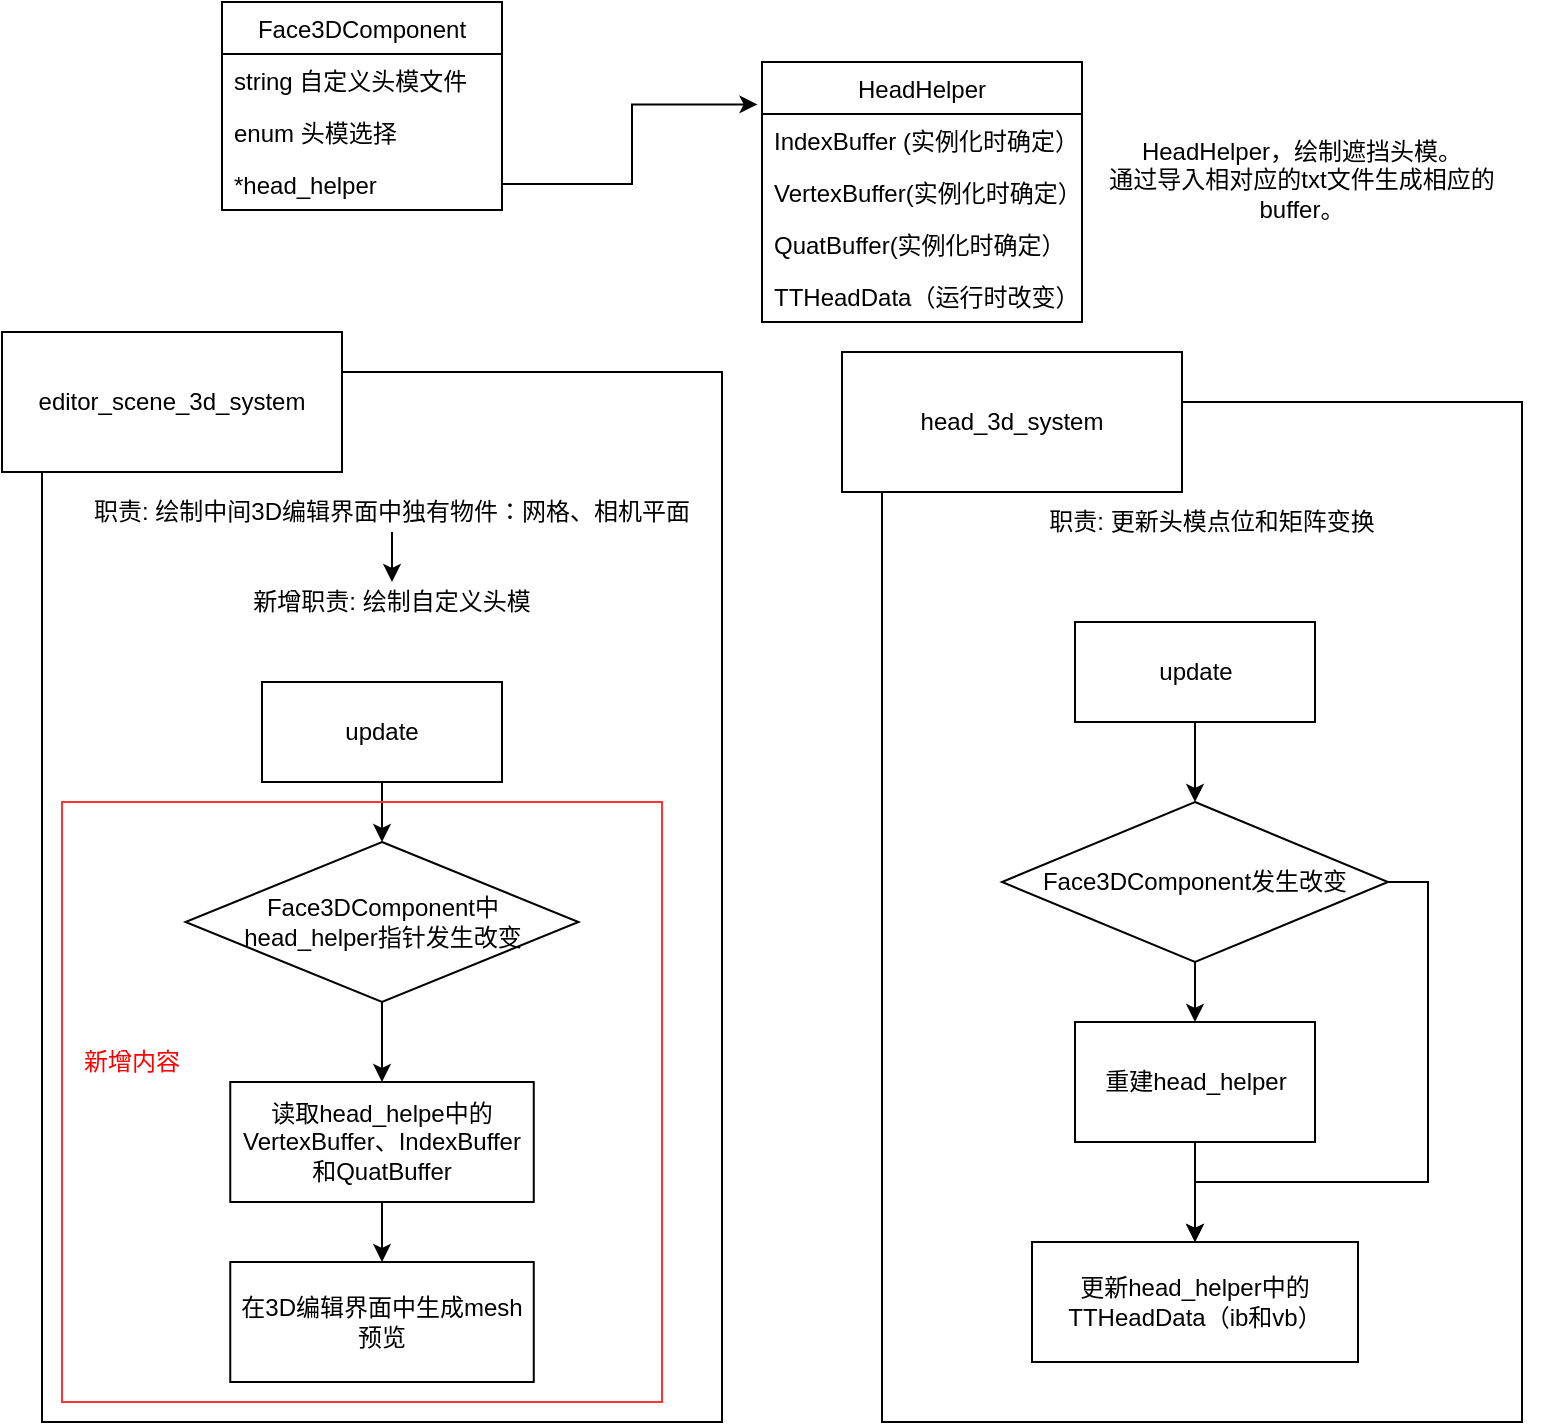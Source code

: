 <mxfile version="14.9.0" type="github">
  <diagram id="C5RBs43oDa-KdzZeNtuy" name="Page-1">
    <mxGraphModel dx="1466" dy="1067" grid="1" gridSize="10" guides="1" tooltips="1" connect="1" arrows="1" fold="1" page="1" pageScale="1" pageWidth="827" pageHeight="1169" math="0" shadow="0">
      <root>
        <mxCell id="WIyWlLk6GJQsqaUBKTNV-0" />
        <mxCell id="WIyWlLk6GJQsqaUBKTNV-1" parent="WIyWlLk6GJQsqaUBKTNV-0" />
        <mxCell id="O9CxE7nqKKuWHLjGEseC-1" value="" style="rounded=0;whiteSpace=wrap;html=1;" vertex="1" parent="WIyWlLk6GJQsqaUBKTNV-1">
          <mxGeometry x="60" y="315" width="340" height="525" as="geometry" />
        </mxCell>
        <mxCell id="O9CxE7nqKKuWHLjGEseC-0" value="editor_scene_3d_system" style="rounded=0;whiteSpace=wrap;html=1;" vertex="1" parent="WIyWlLk6GJQsqaUBKTNV-1">
          <mxGeometry x="40" y="295" width="170" height="70" as="geometry" />
        </mxCell>
        <mxCell id="O9CxE7nqKKuWHLjGEseC-3" value="" style="rounded=0;whiteSpace=wrap;html=1;" vertex="1" parent="WIyWlLk6GJQsqaUBKTNV-1">
          <mxGeometry x="480" y="330" width="320" height="510" as="geometry" />
        </mxCell>
        <mxCell id="O9CxE7nqKKuWHLjGEseC-4" value="head_3d_system" style="rounded=0;whiteSpace=wrap;html=1;" vertex="1" parent="WIyWlLk6GJQsqaUBKTNV-1">
          <mxGeometry x="460" y="305" width="170" height="70" as="geometry" />
        </mxCell>
        <mxCell id="O9CxE7nqKKuWHLjGEseC-10" style="edgeStyle=orthogonalEdgeStyle;rounded=0;orthogonalLoop=1;jettySize=auto;html=1;exitX=0.5;exitY=1;exitDx=0;exitDy=0;entryX=0.5;entryY=0;entryDx=0;entryDy=0;" edge="1" parent="WIyWlLk6GJQsqaUBKTNV-1" source="O9CxE7nqKKuWHLjGEseC-6" target="O9CxE7nqKKuWHLjGEseC-8">
          <mxGeometry relative="1" as="geometry" />
        </mxCell>
        <mxCell id="O9CxE7nqKKuWHLjGEseC-6" value="职责: 绘制中间3D编辑界面中独有物件：网格、相机平面" style="text;html=1;strokeColor=none;fillColor=none;align=center;verticalAlign=middle;whiteSpace=wrap;rounded=0;" vertex="1" parent="WIyWlLk6GJQsqaUBKTNV-1">
          <mxGeometry x="70" y="375" width="330" height="20" as="geometry" />
        </mxCell>
        <mxCell id="O9CxE7nqKKuWHLjGEseC-8" value="新增职责: 绘制自定义头模" style="text;html=1;strokeColor=none;fillColor=none;align=center;verticalAlign=middle;whiteSpace=wrap;rounded=0;" vertex="1" parent="WIyWlLk6GJQsqaUBKTNV-1">
          <mxGeometry x="70" y="420" width="330" height="20" as="geometry" />
        </mxCell>
        <mxCell id="O9CxE7nqKKuWHLjGEseC-16" style="edgeStyle=orthogonalEdgeStyle;rounded=0;orthogonalLoop=1;jettySize=auto;html=1;exitX=0.5;exitY=1;exitDx=0;exitDy=0;entryX=0.5;entryY=0;entryDx=0;entryDy=0;" edge="1" parent="WIyWlLk6GJQsqaUBKTNV-1" source="O9CxE7nqKKuWHLjGEseC-14" target="O9CxE7nqKKuWHLjGEseC-15">
          <mxGeometry relative="1" as="geometry" />
        </mxCell>
        <mxCell id="O9CxE7nqKKuWHLjGEseC-14" value="update" style="rounded=0;whiteSpace=wrap;html=1;" vertex="1" parent="WIyWlLk6GJQsqaUBKTNV-1">
          <mxGeometry x="576.5" y="440" width="120" height="50" as="geometry" />
        </mxCell>
        <mxCell id="O9CxE7nqKKuWHLjGEseC-29" style="edgeStyle=orthogonalEdgeStyle;rounded=0;orthogonalLoop=1;jettySize=auto;html=1;exitX=0.5;exitY=1;exitDx=0;exitDy=0;entryX=0.5;entryY=0;entryDx=0;entryDy=0;" edge="1" parent="WIyWlLk6GJQsqaUBKTNV-1" source="O9CxE7nqKKuWHLjGEseC-15" target="O9CxE7nqKKuWHLjGEseC-17">
          <mxGeometry relative="1" as="geometry" />
        </mxCell>
        <mxCell id="O9CxE7nqKKuWHLjGEseC-45" style="edgeStyle=orthogonalEdgeStyle;rounded=0;orthogonalLoop=1;jettySize=auto;html=1;exitX=1;exitY=0.5;exitDx=0;exitDy=0;entryX=0.5;entryY=0;entryDx=0;entryDy=0;fontColor=#FF0000;" edge="1" parent="WIyWlLk6GJQsqaUBKTNV-1" source="O9CxE7nqKKuWHLjGEseC-15" target="O9CxE7nqKKuWHLjGEseC-30">
          <mxGeometry relative="1" as="geometry">
            <Array as="points">
              <mxPoint x="753" y="570" />
              <mxPoint x="753" y="720" />
              <mxPoint x="637" y="720" />
            </Array>
          </mxGeometry>
        </mxCell>
        <mxCell id="O9CxE7nqKKuWHLjGEseC-15" value="Face3DComponent发生改变" style="rhombus;whiteSpace=wrap;html=1;" vertex="1" parent="WIyWlLk6GJQsqaUBKTNV-1">
          <mxGeometry x="540" y="530" width="193" height="80" as="geometry" />
        </mxCell>
        <mxCell id="O9CxE7nqKKuWHLjGEseC-33" style="edgeStyle=orthogonalEdgeStyle;rounded=0;orthogonalLoop=1;jettySize=auto;html=1;exitX=0.5;exitY=1;exitDx=0;exitDy=0;entryX=0.5;entryY=0;entryDx=0;entryDy=0;" edge="1" parent="WIyWlLk6GJQsqaUBKTNV-1" source="O9CxE7nqKKuWHLjGEseC-17" target="O9CxE7nqKKuWHLjGEseC-30">
          <mxGeometry relative="1" as="geometry" />
        </mxCell>
        <mxCell id="O9CxE7nqKKuWHLjGEseC-17" value="重建head_helper" style="rounded=0;whiteSpace=wrap;html=1;" vertex="1" parent="WIyWlLk6GJQsqaUBKTNV-1">
          <mxGeometry x="576.5" y="640" width="120" height="60" as="geometry" />
        </mxCell>
        <mxCell id="O9CxE7nqKKuWHLjGEseC-18" value="HeadHelper" style="swimlane;fontStyle=0;childLayout=stackLayout;horizontal=1;startSize=26;horizontalStack=0;resizeParent=1;resizeParentMax=0;resizeLast=0;collapsible=1;marginBottom=0;" vertex="1" parent="WIyWlLk6GJQsqaUBKTNV-1">
          <mxGeometry x="420" y="160" width="160" height="130" as="geometry" />
        </mxCell>
        <mxCell id="O9CxE7nqKKuWHLjGEseC-19" value="IndexBuffer (实例化时确定）" style="text;strokeColor=none;fillColor=none;align=left;verticalAlign=top;spacingLeft=4;spacingRight=4;overflow=hidden;rotatable=0;points=[[0,0.5],[1,0.5]];portConstraint=eastwest;" vertex="1" parent="O9CxE7nqKKuWHLjGEseC-18">
          <mxGeometry y="26" width="160" height="26" as="geometry" />
        </mxCell>
        <mxCell id="O9CxE7nqKKuWHLjGEseC-20" value="VertexBuffer(实例化时确定）" style="text;strokeColor=none;fillColor=none;align=left;verticalAlign=top;spacingLeft=4;spacingRight=4;overflow=hidden;rotatable=0;points=[[0,0.5],[1,0.5]];portConstraint=eastwest;" vertex="1" parent="O9CxE7nqKKuWHLjGEseC-18">
          <mxGeometry y="52" width="160" height="26" as="geometry" />
        </mxCell>
        <mxCell id="O9CxE7nqKKuWHLjGEseC-21" value="QuatBuffer(实例化时确定）" style="text;strokeColor=none;fillColor=none;align=left;verticalAlign=top;spacingLeft=4;spacingRight=4;overflow=hidden;rotatable=0;points=[[0,0.5],[1,0.5]];portConstraint=eastwest;" vertex="1" parent="O9CxE7nqKKuWHLjGEseC-18">
          <mxGeometry y="78" width="160" height="26" as="geometry" />
        </mxCell>
        <mxCell id="O9CxE7nqKKuWHLjGEseC-32" value="TTHeadData（运行时改变）" style="text;strokeColor=none;fillColor=none;align=left;verticalAlign=top;spacingLeft=4;spacingRight=4;overflow=hidden;rotatable=0;points=[[0,0.5],[1,0.5]];portConstraint=eastwest;" vertex="1" parent="O9CxE7nqKKuWHLjGEseC-18">
          <mxGeometry y="104" width="160" height="26" as="geometry" />
        </mxCell>
        <mxCell id="O9CxE7nqKKuWHLjGEseC-22" value="Face3DComponent" style="swimlane;fontStyle=0;childLayout=stackLayout;horizontal=1;startSize=26;horizontalStack=0;resizeParent=1;resizeParentMax=0;resizeLast=0;collapsible=1;marginBottom=0;" vertex="1" parent="WIyWlLk6GJQsqaUBKTNV-1">
          <mxGeometry x="150" y="130" width="140" height="104" as="geometry" />
        </mxCell>
        <mxCell id="O9CxE7nqKKuWHLjGEseC-23" value="string 自定义头模文件" style="text;strokeColor=none;fillColor=none;align=left;verticalAlign=top;spacingLeft=4;spacingRight=4;overflow=hidden;rotatable=0;points=[[0,0.5],[1,0.5]];portConstraint=eastwest;" vertex="1" parent="O9CxE7nqKKuWHLjGEseC-22">
          <mxGeometry y="26" width="140" height="26" as="geometry" />
        </mxCell>
        <mxCell id="O9CxE7nqKKuWHLjGEseC-24" value="enum 头模选择" style="text;strokeColor=none;fillColor=none;align=left;verticalAlign=top;spacingLeft=4;spacingRight=4;overflow=hidden;rotatable=0;points=[[0,0.5],[1,0.5]];portConstraint=eastwest;" vertex="1" parent="O9CxE7nqKKuWHLjGEseC-22">
          <mxGeometry y="52" width="140" height="26" as="geometry" />
        </mxCell>
        <mxCell id="O9CxE7nqKKuWHLjGEseC-25" value="*head_helper" style="text;strokeColor=none;fillColor=none;align=left;verticalAlign=top;spacingLeft=4;spacingRight=4;overflow=hidden;rotatable=0;points=[[0,0.5],[1,0.5]];portConstraint=eastwest;" vertex="1" parent="O9CxE7nqKKuWHLjGEseC-22">
          <mxGeometry y="78" width="140" height="26" as="geometry" />
        </mxCell>
        <mxCell id="O9CxE7nqKKuWHLjGEseC-26" style="edgeStyle=orthogonalEdgeStyle;rounded=0;orthogonalLoop=1;jettySize=auto;html=1;exitX=1;exitY=0.5;exitDx=0;exitDy=0;entryX=-0.014;entryY=0.163;entryDx=0;entryDy=0;entryPerimeter=0;" edge="1" parent="WIyWlLk6GJQsqaUBKTNV-1" source="O9CxE7nqKKuWHLjGEseC-25" target="O9CxE7nqKKuWHLjGEseC-18">
          <mxGeometry relative="1" as="geometry" />
        </mxCell>
        <mxCell id="O9CxE7nqKKuWHLjGEseC-28" value="HeadHelper，绘制遮挡头模。&lt;br&gt;通过导入相对应的txt文件生成相应的buffer。" style="text;html=1;strokeColor=none;fillColor=none;align=center;verticalAlign=middle;whiteSpace=wrap;rounded=0;" vertex="1" parent="WIyWlLk6GJQsqaUBKTNV-1">
          <mxGeometry x="580" y="190" width="220" height="58" as="geometry" />
        </mxCell>
        <mxCell id="O9CxE7nqKKuWHLjGEseC-30" value="更新head_helper中的&lt;br&gt;TTHeadData（ib和vb）" style="rounded=0;whiteSpace=wrap;html=1;" vertex="1" parent="WIyWlLk6GJQsqaUBKTNV-1">
          <mxGeometry x="555" y="750" width="163" height="60" as="geometry" />
        </mxCell>
        <mxCell id="O9CxE7nqKKuWHLjGEseC-36" style="edgeStyle=orthogonalEdgeStyle;rounded=0;orthogonalLoop=1;jettySize=auto;html=1;exitX=0.5;exitY=1;exitDx=0;exitDy=0;entryX=0.5;entryY=0;entryDx=0;entryDy=0;" edge="1" parent="WIyWlLk6GJQsqaUBKTNV-1" source="O9CxE7nqKKuWHLjGEseC-34" target="O9CxE7nqKKuWHLjGEseC-35">
          <mxGeometry relative="1" as="geometry" />
        </mxCell>
        <mxCell id="O9CxE7nqKKuWHLjGEseC-34" value="update" style="rounded=0;whiteSpace=wrap;html=1;" vertex="1" parent="WIyWlLk6GJQsqaUBKTNV-1">
          <mxGeometry x="170" y="470" width="120" height="50" as="geometry" />
        </mxCell>
        <mxCell id="O9CxE7nqKKuWHLjGEseC-38" style="edgeStyle=orthogonalEdgeStyle;rounded=0;orthogonalLoop=1;jettySize=auto;html=1;exitX=0.5;exitY=1;exitDx=0;exitDy=0;" edge="1" parent="WIyWlLk6GJQsqaUBKTNV-1" source="O9CxE7nqKKuWHLjGEseC-35" target="O9CxE7nqKKuWHLjGEseC-37">
          <mxGeometry relative="1" as="geometry" />
        </mxCell>
        <mxCell id="O9CxE7nqKKuWHLjGEseC-35" value="Face3DComponent中&lt;br&gt;head_helper指针发生改变" style="rhombus;whiteSpace=wrap;html=1;" vertex="1" parent="WIyWlLk6GJQsqaUBKTNV-1">
          <mxGeometry x="131.75" y="550" width="196.5" height="80" as="geometry" />
        </mxCell>
        <mxCell id="O9CxE7nqKKuWHLjGEseC-40" style="edgeStyle=orthogonalEdgeStyle;rounded=0;orthogonalLoop=1;jettySize=auto;html=1;exitX=0.5;exitY=1;exitDx=0;exitDy=0;entryX=0.5;entryY=0;entryDx=0;entryDy=0;" edge="1" parent="WIyWlLk6GJQsqaUBKTNV-1" source="O9CxE7nqKKuWHLjGEseC-37" target="O9CxE7nqKKuWHLjGEseC-39">
          <mxGeometry relative="1" as="geometry" />
        </mxCell>
        <mxCell id="O9CxE7nqKKuWHLjGEseC-37" value="读取head_helpe中的VertexBuffer、IndexBuffer和QuatBuffer" style="rounded=0;whiteSpace=wrap;html=1;" vertex="1" parent="WIyWlLk6GJQsqaUBKTNV-1">
          <mxGeometry x="154.13" y="670" width="151.75" height="60" as="geometry" />
        </mxCell>
        <mxCell id="O9CxE7nqKKuWHLjGEseC-39" value="在3D编辑界面中生成mesh预览" style="rounded=0;whiteSpace=wrap;html=1;" vertex="1" parent="WIyWlLk6GJQsqaUBKTNV-1">
          <mxGeometry x="154.13" y="760" width="151.75" height="60" as="geometry" />
        </mxCell>
        <mxCell id="O9CxE7nqKKuWHLjGEseC-42" value="" style="rounded=0;whiteSpace=wrap;html=1;fillColor=none;strokeColor=#FF3333;" vertex="1" parent="WIyWlLk6GJQsqaUBKTNV-1">
          <mxGeometry x="70" y="530" width="300" height="300" as="geometry" />
        </mxCell>
        <mxCell id="O9CxE7nqKKuWHLjGEseC-41" value="职责: 更新头模点位和矩阵变换" style="text;html=1;strokeColor=none;fillColor=none;align=center;verticalAlign=middle;whiteSpace=wrap;rounded=0;" vertex="1" parent="WIyWlLk6GJQsqaUBKTNV-1">
          <mxGeometry x="480" y="380" width="330" height="20" as="geometry" />
        </mxCell>
        <mxCell id="O9CxE7nqKKuWHLjGEseC-43" value="新增内容" style="text;html=1;strokeColor=none;fillColor=none;align=center;verticalAlign=middle;whiteSpace=wrap;rounded=0;fontColor=#FF0000;" vertex="1" parent="WIyWlLk6GJQsqaUBKTNV-1">
          <mxGeometry x="80" y="650" width="50" height="20" as="geometry" />
        </mxCell>
      </root>
    </mxGraphModel>
  </diagram>
</mxfile>
